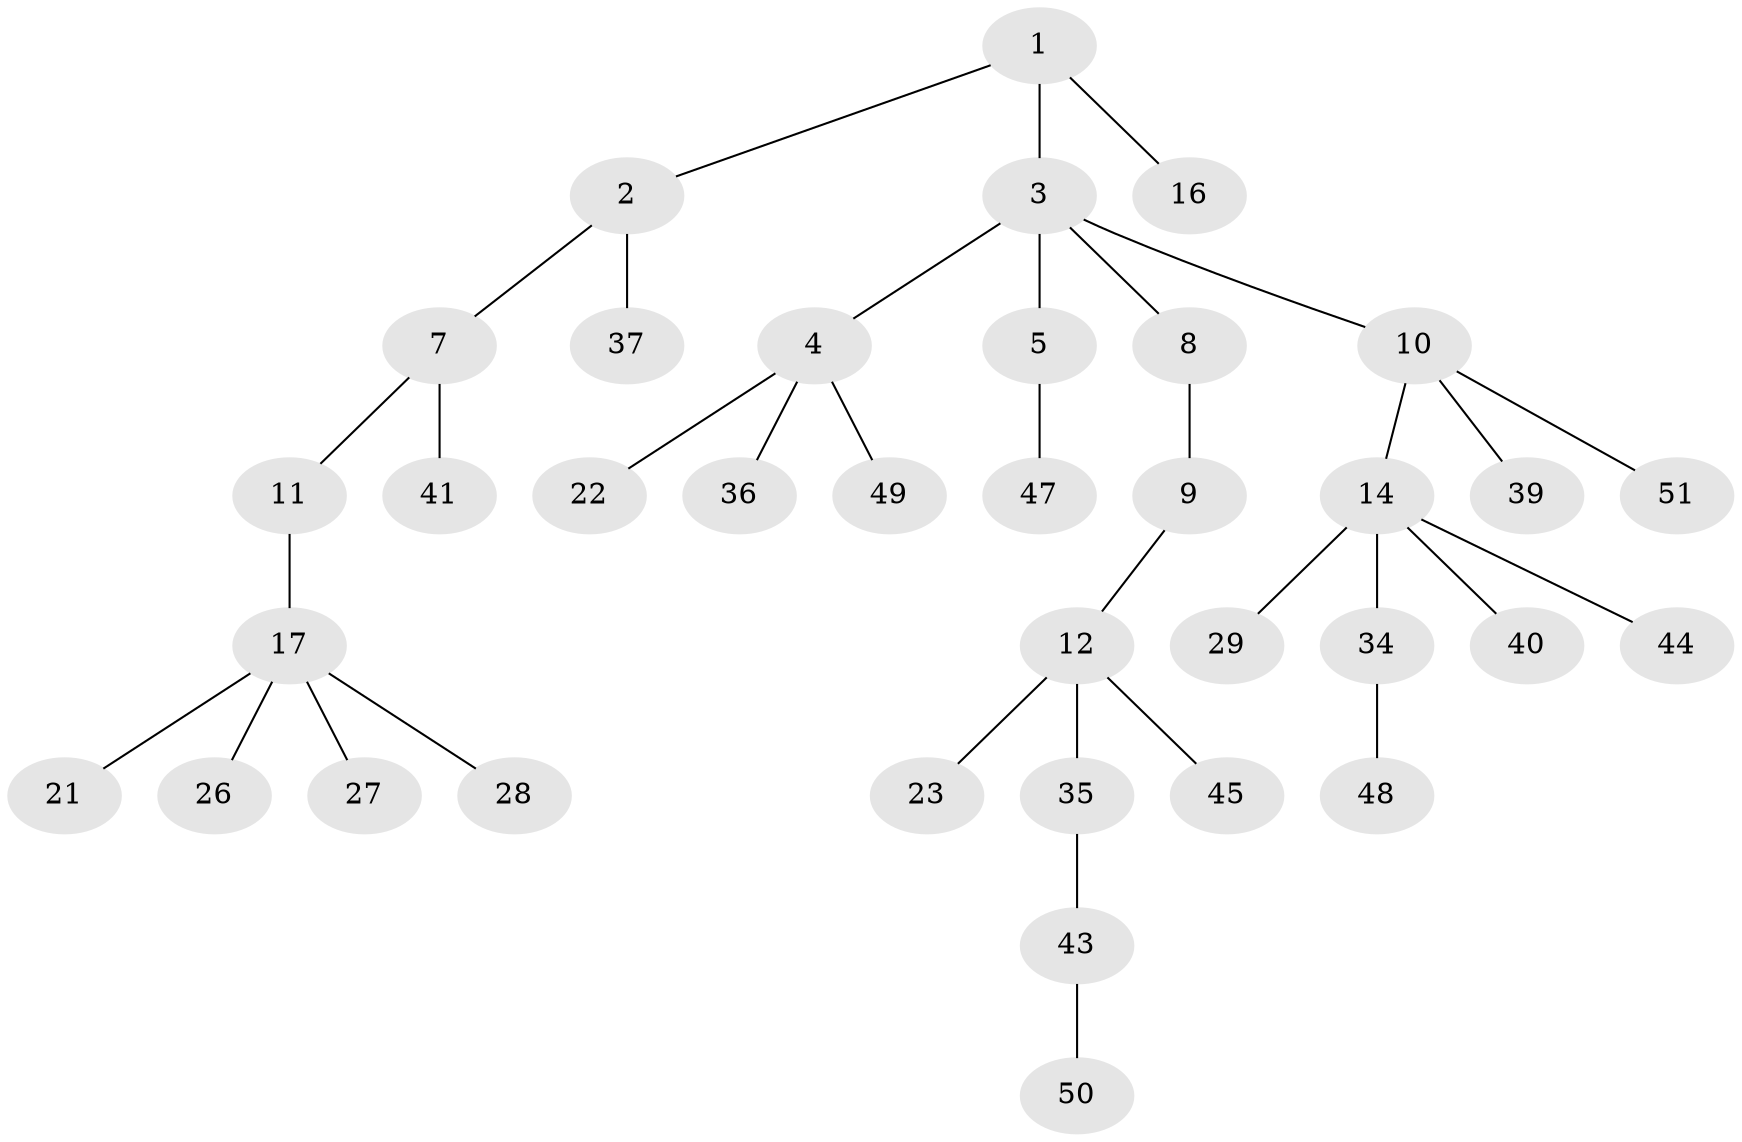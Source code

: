 // original degree distribution, {4: 0.09615384615384616, 3: 0.15384615384615385, 2: 0.1346153846153846, 5: 0.057692307692307696, 1: 0.5576923076923077}
// Generated by graph-tools (version 1.1) at 2025/42/03/06/25 10:42:03]
// undirected, 36 vertices, 35 edges
graph export_dot {
graph [start="1"]
  node [color=gray90,style=filled];
  1 [super="+32"];
  2 [super="+18"];
  3 [super="+6"];
  4 [super="+31"];
  5 [super="+24"];
  7 [super="+15"];
  8 [super="+30"];
  9;
  10 [super="+13"];
  11;
  12 [super="+20"];
  14 [super="+19"];
  16;
  17 [super="+25"];
  21;
  22;
  23;
  26 [super="+46"];
  27;
  28 [super="+33"];
  29;
  34 [super="+42"];
  35 [super="+38"];
  36;
  37;
  39;
  40;
  41;
  43 [super="+52"];
  44;
  45;
  47;
  48;
  49;
  50;
  51;
  1 -- 2;
  1 -- 3;
  1 -- 16;
  2 -- 7;
  2 -- 37;
  3 -- 4;
  3 -- 5;
  3 -- 8;
  3 -- 10;
  4 -- 22;
  4 -- 36;
  4 -- 49;
  5 -- 47;
  7 -- 11;
  7 -- 41;
  8 -- 9;
  9 -- 12;
  10 -- 39;
  10 -- 51;
  10 -- 14;
  11 -- 17;
  12 -- 23;
  12 -- 35;
  12 -- 45;
  14 -- 29;
  14 -- 40;
  14 -- 44;
  14 -- 34;
  17 -- 21;
  17 -- 27;
  17 -- 28;
  17 -- 26;
  34 -- 48;
  35 -- 43;
  43 -- 50;
}

